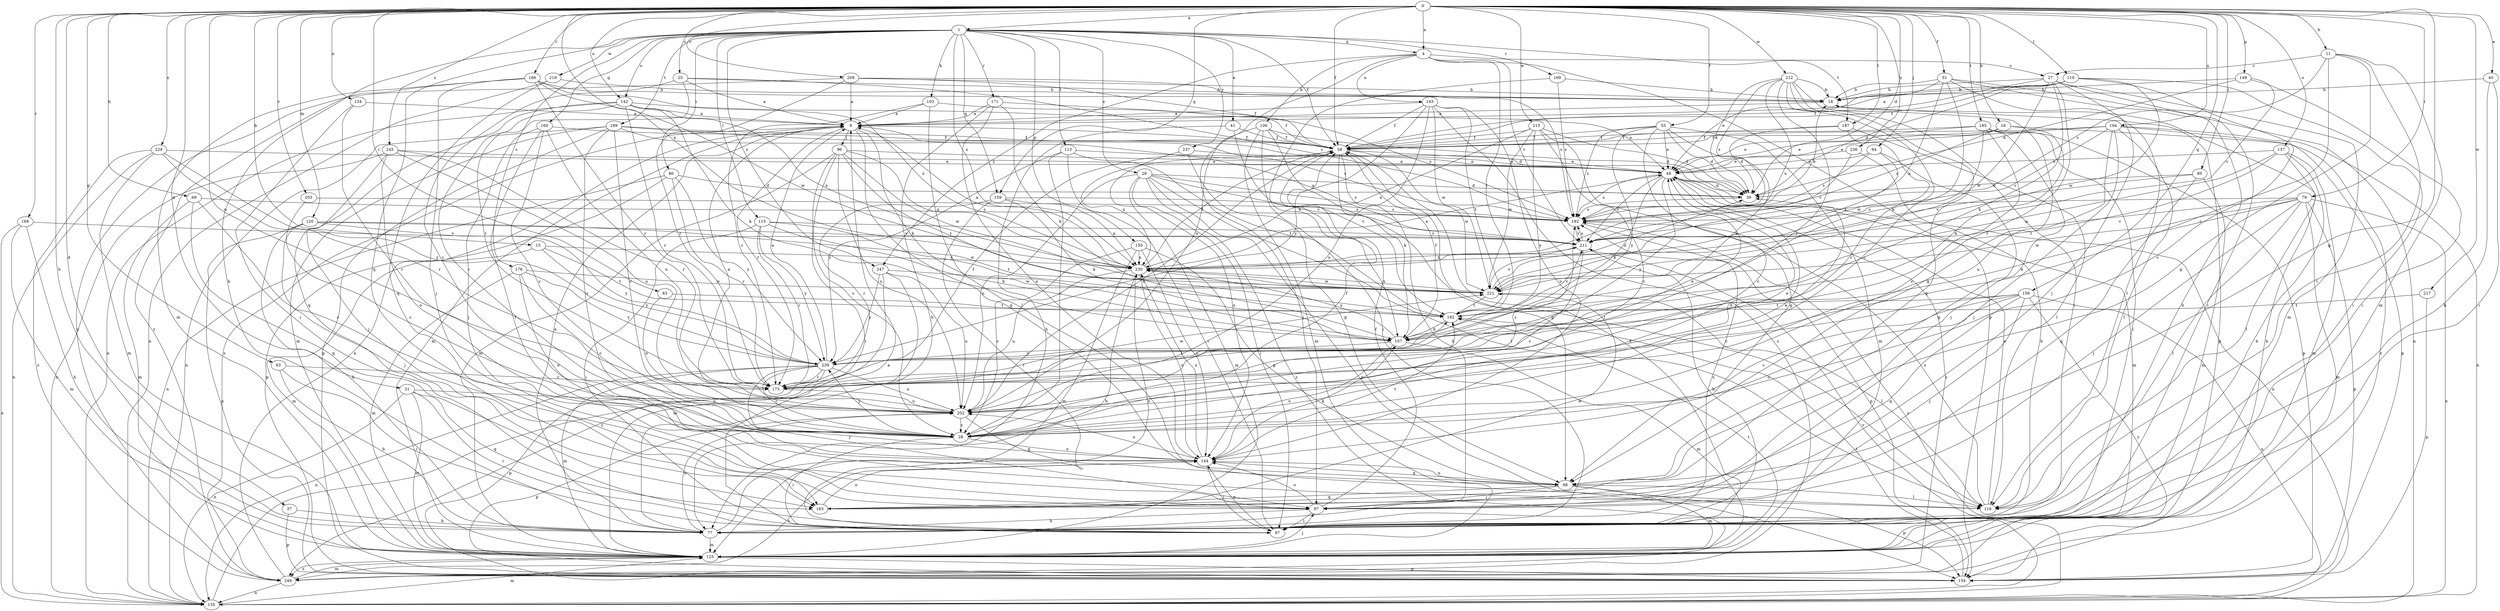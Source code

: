 strict digraph  {
0;
1;
4;
9;
11;
15;
16;
18;
25;
26;
27;
28;
31;
37;
39;
40;
41;
49;
51;
55;
58;
63;
68;
69;
77;
79;
83;
85;
86;
87;
94;
96;
97;
103;
106;
107;
110;
113;
115;
116;
120;
125;
134;
135;
137;
142;
143;
144;
149;
150;
154;
156;
159;
160;
163;
166;
168;
169;
171;
173;
176;
182;
185;
187;
189;
192;
194;
202;
203;
209;
211;
212;
215;
217;
219;
221;
229;
230;
236;
237;
239;
245;
247;
249;
0 -> 1  [label=a];
0 -> 4  [label=a];
0 -> 11  [label=b];
0 -> 15  [label=b];
0 -> 16  [label=b];
0 -> 25  [label=c];
0 -> 31  [label=d];
0 -> 37  [label=d];
0 -> 39  [label=d];
0 -> 40  [label=e];
0 -> 51  [label=f];
0 -> 55  [label=f];
0 -> 58  [label=f];
0 -> 63  [label=g];
0 -> 68  [label=g];
0 -> 69  [label=h];
0 -> 77  [label=h];
0 -> 79  [label=i];
0 -> 83  [label=i];
0 -> 85  [label=i];
0 -> 94  [label=j];
0 -> 110  [label=l];
0 -> 120  [label=m];
0 -> 134  [label=n];
0 -> 137  [label=o];
0 -> 142  [label=o];
0 -> 149  [label=p];
0 -> 156  [label=q];
0 -> 159  [label=q];
0 -> 166  [label=r];
0 -> 168  [label=r];
0 -> 185  [label=t];
0 -> 187  [label=t];
0 -> 194  [label=u];
0 -> 202  [label=u];
0 -> 203  [label=v];
0 -> 209  [label=v];
0 -> 212  [label=w];
0 -> 215  [label=w];
0 -> 217  [label=w];
0 -> 229  [label=x];
0 -> 230  [label=x];
0 -> 236  [label=y];
0 -> 245  [label=z];
1 -> 4  [label=a];
1 -> 26  [label=c];
1 -> 41  [label=e];
1 -> 58  [label=f];
1 -> 77  [label=h];
1 -> 86  [label=i];
1 -> 103  [label=k];
1 -> 113  [label=l];
1 -> 115  [label=l];
1 -> 142  [label=o];
1 -> 150  [label=p];
1 -> 159  [label=q];
1 -> 160  [label=q];
1 -> 163  [label=q];
1 -> 169  [label=r];
1 -> 171  [label=r];
1 -> 176  [label=s];
1 -> 187  [label=t];
1 -> 189  [label=t];
1 -> 219  [label=w];
1 -> 230  [label=x];
1 -> 237  [label=y];
1 -> 247  [label=z];
4 -> 27  [label=c];
4 -> 106  [label=k];
4 -> 143  [label=o];
4 -> 154  [label=p];
4 -> 192  [label=t];
4 -> 202  [label=u];
4 -> 211  [label=v];
4 -> 247  [label=z];
9 -> 58  [label=f];
9 -> 68  [label=g];
9 -> 96  [label=j];
9 -> 107  [label=k];
9 -> 125  [label=m];
9 -> 173  [label=r];
9 -> 249  [label=z];
11 -> 27  [label=c];
11 -> 68  [label=g];
11 -> 116  [label=l];
11 -> 125  [label=m];
11 -> 173  [label=r];
11 -> 182  [label=s];
15 -> 125  [label=m];
15 -> 192  [label=t];
15 -> 230  [label=x];
15 -> 239  [label=y];
16 -> 49  [label=e];
16 -> 58  [label=f];
16 -> 107  [label=k];
16 -> 182  [label=s];
16 -> 249  [label=z];
18 -> 9  [label=a];
18 -> 154  [label=p];
25 -> 9  [label=a];
25 -> 18  [label=b];
25 -> 28  [label=c];
25 -> 173  [label=r];
25 -> 182  [label=s];
26 -> 39  [label=d];
26 -> 87  [label=i];
26 -> 116  [label=l];
26 -> 125  [label=m];
26 -> 154  [label=p];
26 -> 182  [label=s];
26 -> 202  [label=u];
26 -> 211  [label=v];
26 -> 249  [label=z];
27 -> 18  [label=b];
27 -> 58  [label=f];
27 -> 87  [label=i];
27 -> 97  [label=j];
27 -> 107  [label=k];
27 -> 125  [label=m];
27 -> 173  [label=r];
27 -> 221  [label=w];
28 -> 49  [label=e];
28 -> 58  [label=f];
28 -> 87  [label=i];
28 -> 144  [label=o];
28 -> 239  [label=y];
31 -> 87  [label=i];
31 -> 125  [label=m];
31 -> 135  [label=n];
31 -> 163  [label=q];
31 -> 202  [label=u];
37 -> 77  [label=h];
37 -> 154  [label=p];
39 -> 182  [label=s];
40 -> 18  [label=b];
40 -> 77  [label=h];
40 -> 87  [label=i];
41 -> 58  [label=f];
41 -> 77  [label=h];
41 -> 192  [label=t];
49 -> 39  [label=d];
49 -> 107  [label=k];
49 -> 125  [label=m];
49 -> 135  [label=n];
49 -> 182  [label=s];
49 -> 211  [label=v];
49 -> 239  [label=y];
49 -> 249  [label=z];
51 -> 18  [label=b];
51 -> 49  [label=e];
51 -> 77  [label=h];
51 -> 107  [label=k];
51 -> 116  [label=l];
51 -> 135  [label=n];
51 -> 230  [label=x];
55 -> 28  [label=c];
55 -> 39  [label=d];
55 -> 49  [label=e];
55 -> 58  [label=f];
55 -> 107  [label=k];
55 -> 125  [label=m];
55 -> 182  [label=s];
55 -> 239  [label=y];
58 -> 49  [label=e];
58 -> 68  [label=g];
58 -> 77  [label=h];
58 -> 107  [label=k];
58 -> 202  [label=u];
58 -> 221  [label=w];
58 -> 230  [label=x];
63 -> 77  [label=h];
63 -> 87  [label=i];
63 -> 173  [label=r];
68 -> 97  [label=j];
68 -> 116  [label=l];
68 -> 125  [label=m];
68 -> 144  [label=o];
68 -> 154  [label=p];
68 -> 163  [label=q];
69 -> 28  [label=c];
69 -> 125  [label=m];
69 -> 163  [label=q];
69 -> 182  [label=s];
77 -> 9  [label=a];
77 -> 125  [label=m];
77 -> 182  [label=s];
77 -> 202  [label=u];
77 -> 230  [label=x];
79 -> 97  [label=j];
79 -> 107  [label=k];
79 -> 116  [label=l];
79 -> 125  [label=m];
79 -> 135  [label=n];
79 -> 154  [label=p];
79 -> 182  [label=s];
79 -> 211  [label=v];
79 -> 221  [label=w];
83 -> 192  [label=t];
83 -> 202  [label=u];
85 -> 39  [label=d];
85 -> 125  [label=m];
85 -> 163  [label=q];
85 -> 211  [label=v];
86 -> 39  [label=d];
86 -> 135  [label=n];
86 -> 154  [label=p];
86 -> 173  [label=r];
86 -> 239  [label=y];
87 -> 58  [label=f];
87 -> 144  [label=o];
94 -> 49  [label=e];
94 -> 68  [label=g];
94 -> 182  [label=s];
94 -> 230  [label=x];
96 -> 28  [label=c];
96 -> 49  [label=e];
96 -> 87  [label=i];
96 -> 125  [label=m];
96 -> 192  [label=t];
96 -> 202  [label=u];
96 -> 221  [label=w];
96 -> 230  [label=x];
97 -> 58  [label=f];
97 -> 77  [label=h];
97 -> 87  [label=i];
97 -> 144  [label=o];
103 -> 9  [label=a];
103 -> 116  [label=l];
103 -> 173  [label=r];
103 -> 182  [label=s];
106 -> 39  [label=d];
106 -> 58  [label=f];
106 -> 87  [label=i];
106 -> 97  [label=j];
106 -> 116  [label=l];
106 -> 125  [label=m];
107 -> 58  [label=f];
107 -> 125  [label=m];
107 -> 144  [label=o];
107 -> 230  [label=x];
107 -> 239  [label=y];
110 -> 9  [label=a];
110 -> 18  [label=b];
110 -> 28  [label=c];
110 -> 39  [label=d];
110 -> 58  [label=f];
110 -> 87  [label=i];
110 -> 221  [label=w];
113 -> 28  [label=c];
113 -> 49  [label=e];
113 -> 87  [label=i];
113 -> 192  [label=t];
113 -> 239  [label=y];
115 -> 87  [label=i];
115 -> 107  [label=k];
115 -> 173  [label=r];
115 -> 192  [label=t];
115 -> 211  [label=v];
115 -> 239  [label=y];
116 -> 49  [label=e];
116 -> 182  [label=s];
120 -> 77  [label=h];
120 -> 97  [label=j];
120 -> 154  [label=p];
120 -> 211  [label=v];
120 -> 221  [label=w];
120 -> 239  [label=y];
125 -> 97  [label=j];
125 -> 154  [label=p];
125 -> 192  [label=t];
125 -> 249  [label=z];
134 -> 9  [label=a];
134 -> 28  [label=c];
134 -> 87  [label=i];
135 -> 9  [label=a];
135 -> 125  [label=m];
135 -> 182  [label=s];
135 -> 211  [label=v];
137 -> 49  [label=e];
137 -> 77  [label=h];
137 -> 116  [label=l];
137 -> 125  [label=m];
137 -> 192  [label=t];
137 -> 221  [label=w];
142 -> 9  [label=a];
142 -> 28  [label=c];
142 -> 49  [label=e];
142 -> 107  [label=k];
142 -> 135  [label=n];
142 -> 163  [label=q];
142 -> 173  [label=r];
142 -> 230  [label=x];
143 -> 9  [label=a];
143 -> 58  [label=f];
143 -> 144  [label=o];
143 -> 192  [label=t];
143 -> 202  [label=u];
143 -> 221  [label=w];
143 -> 239  [label=y];
143 -> 249  [label=z];
144 -> 68  [label=g];
144 -> 87  [label=i];
144 -> 107  [label=k];
144 -> 192  [label=t];
144 -> 202  [label=u];
144 -> 230  [label=x];
144 -> 249  [label=z];
149 -> 18  [label=b];
149 -> 39  [label=d];
149 -> 87  [label=i];
149 -> 211  [label=v];
150 -> 28  [label=c];
150 -> 68  [label=g];
150 -> 125  [label=m];
150 -> 144  [label=o];
150 -> 230  [label=x];
154 -> 18  [label=b];
154 -> 192  [label=t];
156 -> 28  [label=c];
156 -> 97  [label=j];
156 -> 135  [label=n];
156 -> 144  [label=o];
156 -> 163  [label=q];
156 -> 173  [label=r];
156 -> 192  [label=t];
156 -> 249  [label=z];
159 -> 87  [label=i];
159 -> 107  [label=k];
159 -> 173  [label=r];
159 -> 182  [label=s];
159 -> 230  [label=x];
160 -> 28  [label=c];
160 -> 58  [label=f];
160 -> 97  [label=j];
160 -> 116  [label=l];
160 -> 202  [label=u];
163 -> 144  [label=o];
163 -> 221  [label=w];
166 -> 18  [label=b];
166 -> 97  [label=j];
166 -> 125  [label=m];
166 -> 173  [label=r];
166 -> 221  [label=w];
166 -> 230  [label=x];
166 -> 249  [label=z];
168 -> 77  [label=h];
168 -> 125  [label=m];
168 -> 135  [label=n];
168 -> 211  [label=v];
169 -> 18  [label=b];
169 -> 107  [label=k];
169 -> 182  [label=s];
171 -> 9  [label=a];
171 -> 58  [label=f];
171 -> 77  [label=h];
171 -> 107  [label=k];
171 -> 144  [label=o];
173 -> 49  [label=e];
173 -> 58  [label=f];
173 -> 192  [label=t];
173 -> 202  [label=u];
173 -> 221  [label=w];
176 -> 28  [label=c];
176 -> 125  [label=m];
176 -> 144  [label=o];
176 -> 221  [label=w];
176 -> 239  [label=y];
182 -> 18  [label=b];
182 -> 154  [label=p];
182 -> 211  [label=v];
185 -> 28  [label=c];
185 -> 49  [label=e];
185 -> 58  [label=f];
185 -> 87  [label=i];
185 -> 97  [label=j];
185 -> 154  [label=p];
185 -> 221  [label=w];
187 -> 39  [label=d];
187 -> 58  [label=f];
187 -> 116  [label=l];
187 -> 173  [label=r];
189 -> 28  [label=c];
189 -> 39  [label=d];
189 -> 58  [label=f];
189 -> 125  [label=m];
189 -> 135  [label=n];
189 -> 144  [label=o];
189 -> 154  [label=p];
189 -> 182  [label=s];
192 -> 107  [label=k];
192 -> 211  [label=v];
194 -> 49  [label=e];
194 -> 58  [label=f];
194 -> 97  [label=j];
194 -> 116  [label=l];
194 -> 135  [label=n];
194 -> 154  [label=p];
194 -> 202  [label=u];
194 -> 211  [label=v];
202 -> 9  [label=a];
202 -> 28  [label=c];
202 -> 39  [label=d];
202 -> 49  [label=e];
202 -> 68  [label=g];
202 -> 154  [label=p];
202 -> 182  [label=s];
203 -> 28  [label=c];
203 -> 182  [label=s];
209 -> 9  [label=a];
209 -> 18  [label=b];
209 -> 58  [label=f];
209 -> 173  [label=r];
209 -> 182  [label=s];
209 -> 249  [label=z];
211 -> 9  [label=a];
211 -> 28  [label=c];
211 -> 77  [label=h];
211 -> 182  [label=s];
211 -> 230  [label=x];
212 -> 18  [label=b];
212 -> 28  [label=c];
212 -> 39  [label=d];
212 -> 68  [label=g];
212 -> 87  [label=i];
212 -> 163  [label=q];
212 -> 173  [label=r];
212 -> 182  [label=s];
212 -> 230  [label=x];
215 -> 28  [label=c];
215 -> 39  [label=d];
215 -> 58  [label=f];
215 -> 68  [label=g];
215 -> 221  [label=w];
215 -> 230  [label=x];
215 -> 239  [label=y];
217 -> 154  [label=p];
217 -> 192  [label=t];
219 -> 18  [label=b];
219 -> 135  [label=n];
219 -> 163  [label=q];
221 -> 39  [label=d];
221 -> 116  [label=l];
221 -> 192  [label=t];
221 -> 211  [label=v];
221 -> 230  [label=x];
229 -> 49  [label=e];
229 -> 125  [label=m];
229 -> 135  [label=n];
229 -> 173  [label=r];
229 -> 239  [label=y];
229 -> 249  [label=z];
230 -> 9  [label=a];
230 -> 49  [label=e];
230 -> 58  [label=f];
230 -> 77  [label=h];
230 -> 144  [label=o];
230 -> 202  [label=u];
230 -> 221  [label=w];
236 -> 49  [label=e];
236 -> 77  [label=h];
236 -> 211  [label=v];
237 -> 49  [label=e];
237 -> 68  [label=g];
237 -> 144  [label=o];
239 -> 9  [label=a];
239 -> 28  [label=c];
239 -> 97  [label=j];
239 -> 125  [label=m];
239 -> 135  [label=n];
239 -> 154  [label=p];
239 -> 173  [label=r];
239 -> 202  [label=u];
245 -> 49  [label=e];
245 -> 97  [label=j];
245 -> 135  [label=n];
245 -> 144  [label=o];
245 -> 173  [label=r];
245 -> 202  [label=u];
247 -> 125  [label=m];
247 -> 202  [label=u];
247 -> 221  [label=w];
247 -> 239  [label=y];
247 -> 249  [label=z];
249 -> 9  [label=a];
249 -> 125  [label=m];
249 -> 135  [label=n];
}
